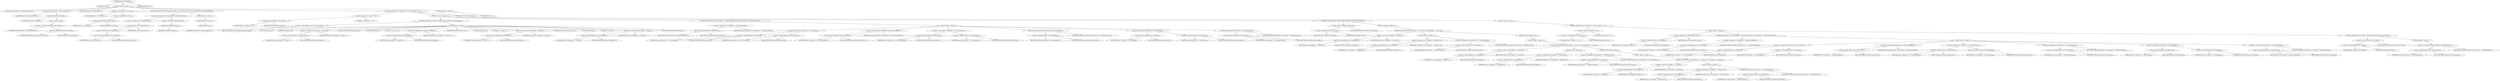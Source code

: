digraph "PredictorSetupDecode" {  
"35899" [label = <(METHOD,PredictorSetupDecode)<SUB>123</SUB>> ]
"35900" [label = <(PARAM,TIFF *tif)<SUB>123</SUB>> ]
"35901" [label = <(BLOCK,&lt;empty&gt;,&lt;empty&gt;)<SUB>124</SUB>> ]
"35902" [label = <(LOCAL,TIFFPredictorState* sp: TIFFPredictorState)<SUB>125</SUB>> ]
"35903" [label = <(&lt;operator&gt;.assignment,*sp = PredictorState(tif))<SUB>125</SUB>> ]
"35904" [label = <(IDENTIFIER,sp,*sp = PredictorState(tif))<SUB>125</SUB>> ]
"35905" [label = <(PredictorState,PredictorState(tif))<SUB>125</SUB>> ]
"35906" [label = <(IDENTIFIER,tif,PredictorState(tif))<SUB>125</SUB>> ]
"35907" [label = <(BLOCK,&lt;empty&gt;,&lt;empty&gt;)> ]
"35908" [label = <(&lt;operator&gt;.cast,(TIFFPredictorState *)(tif)-&gt;tif_data)<SUB>125</SUB>> ]
"35909" [label = <(UNKNOWN,TIFFPredictorState *,TIFFPredictorState *)<SUB>125</SUB>> ]
"35910" [label = <(&lt;operator&gt;.indirectFieldAccess,(tif)-&gt;tif_data)<SUB>125</SUB>> ]
"35911" [label = <(IDENTIFIER,tif,(TIFFPredictorState *)(tif)-&gt;tif_data)<SUB>125</SUB>> ]
"35912" [label = <(FIELD_IDENTIFIER,tif_data,tif_data)<SUB>125</SUB>> ]
"35913" [label = <(LOCAL,TIFFDirectory* td: TIFFDirectory)<SUB>126</SUB>> ]
"35914" [label = <(&lt;operator&gt;.assignment,*td = &amp;tif-&gt;tif_dir)<SUB>126</SUB>> ]
"35915" [label = <(IDENTIFIER,td,*td = &amp;tif-&gt;tif_dir)<SUB>126</SUB>> ]
"35916" [label = <(&lt;operator&gt;.addressOf,&amp;tif-&gt;tif_dir)<SUB>126</SUB>> ]
"35917" [label = <(&lt;operator&gt;.indirectFieldAccess,tif-&gt;tif_dir)<SUB>126</SUB>> ]
"35918" [label = <(IDENTIFIER,tif,*td = &amp;tif-&gt;tif_dir)<SUB>126</SUB>> ]
"35919" [label = <(FIELD_IDENTIFIER,tif_dir,tif_dir)<SUB>126</SUB>> ]
"35920" [label = <(CONTROL_STRUCTURE,if (!(*sp-&gt;setupdecode)(tif) || !PredictorSetup(tif)),if (!(*sp-&gt;setupdecode)(tif) || !PredictorSetup(tif)))<SUB>131</SUB>> ]
"35921" [label = <(&lt;operator&gt;.logicalOr,!(*sp-&gt;setupdecode)(tif) || !PredictorSetup(tif))<SUB>131</SUB>> ]
"35922" [label = <(&lt;operator&gt;.logicalNot,!(*sp-&gt;setupdecode)(tif))<SUB>131</SUB>> ]
"35923" [label = <(*sp-&gt;setupdecode,(*sp-&gt;setupdecode)(tif))<SUB>131</SUB>> ]
"35924" [label = <(&lt;operator&gt;.indirection,*sp-&gt;setupdecode)<SUB>131</SUB>> ]
"35925" [label = <(&lt;operator&gt;.indirectFieldAccess,sp-&gt;setupdecode)<SUB>131</SUB>> ]
"35926" [label = <(IDENTIFIER,sp,(*sp-&gt;setupdecode)(tif))<SUB>131</SUB>> ]
"35927" [label = <(FIELD_IDENTIFIER,setupdecode,setupdecode)<SUB>131</SUB>> ]
"35928" [label = <(IDENTIFIER,tif,(*sp-&gt;setupdecode)(tif))<SUB>131</SUB>> ]
"35929" [label = <(&lt;operator&gt;.logicalNot,!PredictorSetup(tif))<SUB>131</SUB>> ]
"35930" [label = <(PredictorSetup,PredictorSetup(tif))<SUB>131</SUB>> ]
"35931" [label = <(IDENTIFIER,tif,PredictorSetup(tif))<SUB>131</SUB>> ]
"35932" [label = <(BLOCK,&lt;empty&gt;,&lt;empty&gt;)<SUB>132</SUB>> ]
"35933" [label = <(RETURN,return 0;,return 0;)<SUB>132</SUB>> ]
"35934" [label = <(LITERAL,0,return 0;)<SUB>132</SUB>> ]
"35935" [label = <(CONTROL_STRUCTURE,if (sp-&gt;predictor == 2),if (sp-&gt;predictor == 2))<SUB>134</SUB>> ]
"35936" [label = <(&lt;operator&gt;.equals,sp-&gt;predictor == 2)<SUB>134</SUB>> ]
"35937" [label = <(&lt;operator&gt;.indirectFieldAccess,sp-&gt;predictor)<SUB>134</SUB>> ]
"35938" [label = <(IDENTIFIER,sp,sp-&gt;predictor == 2)<SUB>134</SUB>> ]
"35939" [label = <(FIELD_IDENTIFIER,predictor,predictor)<SUB>134</SUB>> ]
"35940" [label = <(LITERAL,2,sp-&gt;predictor == 2)<SUB>134</SUB>> ]
"35941" [label = <(BLOCK,&lt;empty&gt;,&lt;empty&gt;)<SUB>135</SUB>> ]
"35942" [label = <(CONTROL_STRUCTURE,switch(td-&gt;td_bitspersample),switch(td-&gt;td_bitspersample))<SUB>136</SUB>> ]
"35943" [label = <(&lt;operator&gt;.indirectFieldAccess,td-&gt;td_bitspersample)<SUB>136</SUB>> ]
"35944" [label = <(IDENTIFIER,td,switch(td-&gt;td_bitspersample))<SUB>136</SUB>> ]
"35945" [label = <(FIELD_IDENTIFIER,td_bitspersample,td_bitspersample)<SUB>136</SUB>> ]
"35946" [label = <(BLOCK,&lt;empty&gt;,&lt;empty&gt;)<SUB>137</SUB>> ]
"35947" [label = <(JUMP_TARGET,case)<SUB>138</SUB>> ]
"35948" [label = <(LITERAL,8,&lt;empty&gt;)<SUB>138</SUB>> ]
"35949" [label = <(&lt;operator&gt;.assignment,sp-&gt;decodepfunc = horAcc8)<SUB>139</SUB>> ]
"35950" [label = <(&lt;operator&gt;.indirectFieldAccess,sp-&gt;decodepfunc)<SUB>139</SUB>> ]
"35951" [label = <(IDENTIFIER,sp,sp-&gt;decodepfunc = horAcc8)<SUB>139</SUB>> ]
"35952" [label = <(FIELD_IDENTIFIER,decodepfunc,decodepfunc)<SUB>139</SUB>> ]
"35953" [label = <(IDENTIFIER,horAcc8,sp-&gt;decodepfunc = horAcc8)<SUB>139</SUB>> ]
"35954" [label = <(CONTROL_STRUCTURE,break;,break;)<SUB>140</SUB>> ]
"35955" [label = <(JUMP_TARGET,case)<SUB>141</SUB>> ]
"35956" [label = <(LITERAL,16,&lt;empty&gt;)<SUB>141</SUB>> ]
"35957" [label = <(&lt;operator&gt;.assignment,sp-&gt;decodepfunc = horAcc16)<SUB>142</SUB>> ]
"35958" [label = <(&lt;operator&gt;.indirectFieldAccess,sp-&gt;decodepfunc)<SUB>142</SUB>> ]
"35959" [label = <(IDENTIFIER,sp,sp-&gt;decodepfunc = horAcc16)<SUB>142</SUB>> ]
"35960" [label = <(FIELD_IDENTIFIER,decodepfunc,decodepfunc)<SUB>142</SUB>> ]
"35961" [label = <(IDENTIFIER,horAcc16,sp-&gt;decodepfunc = horAcc16)<SUB>142</SUB>> ]
"35962" [label = <(CONTROL_STRUCTURE,break;,break;)<SUB>143</SUB>> ]
"35963" [label = <(JUMP_TARGET,case)<SUB>144</SUB>> ]
"35964" [label = <(LITERAL,32,&lt;empty&gt;)<SUB>144</SUB>> ]
"35965" [label = <(&lt;operator&gt;.assignment,sp-&gt;decodepfunc = horAcc32)<SUB>145</SUB>> ]
"35966" [label = <(&lt;operator&gt;.indirectFieldAccess,sp-&gt;decodepfunc)<SUB>145</SUB>> ]
"35967" [label = <(IDENTIFIER,sp,sp-&gt;decodepfunc = horAcc32)<SUB>145</SUB>> ]
"35968" [label = <(FIELD_IDENTIFIER,decodepfunc,decodepfunc)<SUB>145</SUB>> ]
"35969" [label = <(IDENTIFIER,horAcc32,sp-&gt;decodepfunc = horAcc32)<SUB>145</SUB>> ]
"35970" [label = <(CONTROL_STRUCTURE,break;,break;)<SUB>146</SUB>> ]
"35971" [label = <(JUMP_TARGET,case)<SUB>147</SUB>> ]
"35972" [label = <(LITERAL,64,&lt;empty&gt;)<SUB>147</SUB>> ]
"35973" [label = <(&lt;operator&gt;.assignment,sp-&gt;decodepfunc = horAcc64)<SUB>148</SUB>> ]
"35974" [label = <(&lt;operator&gt;.indirectFieldAccess,sp-&gt;decodepfunc)<SUB>148</SUB>> ]
"35975" [label = <(IDENTIFIER,sp,sp-&gt;decodepfunc = horAcc64)<SUB>148</SUB>> ]
"35976" [label = <(FIELD_IDENTIFIER,decodepfunc,decodepfunc)<SUB>148</SUB>> ]
"35977" [label = <(IDENTIFIER,horAcc64,sp-&gt;decodepfunc = horAcc64)<SUB>148</SUB>> ]
"35978" [label = <(CONTROL_STRUCTURE,break;,break;)<SUB>149</SUB>> ]
"35979" [label = <(CONTROL_STRUCTURE,if (tif-&gt;tif_decoderow != PredictorDecodeRow),if (tif-&gt;tif_decoderow != PredictorDecodeRow))<SUB>155</SUB>> ]
"35980" [label = <(&lt;operator&gt;.notEquals,tif-&gt;tif_decoderow != PredictorDecodeRow)<SUB>155</SUB>> ]
"35981" [label = <(&lt;operator&gt;.indirectFieldAccess,tif-&gt;tif_decoderow)<SUB>155</SUB>> ]
"35982" [label = <(IDENTIFIER,tif,tif-&gt;tif_decoderow != PredictorDecodeRow)<SUB>155</SUB>> ]
"35983" [label = <(FIELD_IDENTIFIER,tif_decoderow,tif_decoderow)<SUB>155</SUB>> ]
"35984" [label = <(IDENTIFIER,PredictorDecodeRow,tif-&gt;tif_decoderow != PredictorDecodeRow)<SUB>155</SUB>> ]
"35985" [label = <(BLOCK,&lt;empty&gt;,&lt;empty&gt;)<SUB>156</SUB>> ]
"35986" [label = <(&lt;operator&gt;.assignment,sp-&gt;decoderow = tif-&gt;tif_decoderow)<SUB>157</SUB>> ]
"35987" [label = <(&lt;operator&gt;.indirectFieldAccess,sp-&gt;decoderow)<SUB>157</SUB>> ]
"35988" [label = <(IDENTIFIER,sp,sp-&gt;decoderow = tif-&gt;tif_decoderow)<SUB>157</SUB>> ]
"35989" [label = <(FIELD_IDENTIFIER,decoderow,decoderow)<SUB>157</SUB>> ]
"35990" [label = <(&lt;operator&gt;.indirectFieldAccess,tif-&gt;tif_decoderow)<SUB>157</SUB>> ]
"35991" [label = <(IDENTIFIER,tif,sp-&gt;decoderow = tif-&gt;tif_decoderow)<SUB>157</SUB>> ]
"35992" [label = <(FIELD_IDENTIFIER,tif_decoderow,tif_decoderow)<SUB>157</SUB>> ]
"35993" [label = <(&lt;operator&gt;.assignment,tif-&gt;tif_decoderow = PredictorDecodeRow)<SUB>158</SUB>> ]
"35994" [label = <(&lt;operator&gt;.indirectFieldAccess,tif-&gt;tif_decoderow)<SUB>158</SUB>> ]
"35995" [label = <(IDENTIFIER,tif,tif-&gt;tif_decoderow = PredictorDecodeRow)<SUB>158</SUB>> ]
"35996" [label = <(FIELD_IDENTIFIER,tif_decoderow,tif_decoderow)<SUB>158</SUB>> ]
"35997" [label = <(IDENTIFIER,PredictorDecodeRow,tif-&gt;tif_decoderow = PredictorDecodeRow)<SUB>158</SUB>> ]
"35998" [label = <(&lt;operator&gt;.assignment,sp-&gt;decodestrip = tif-&gt;tif_decodestrip)<SUB>159</SUB>> ]
"35999" [label = <(&lt;operator&gt;.indirectFieldAccess,sp-&gt;decodestrip)<SUB>159</SUB>> ]
"36000" [label = <(IDENTIFIER,sp,sp-&gt;decodestrip = tif-&gt;tif_decodestrip)<SUB>159</SUB>> ]
"36001" [label = <(FIELD_IDENTIFIER,decodestrip,decodestrip)<SUB>159</SUB>> ]
"36002" [label = <(&lt;operator&gt;.indirectFieldAccess,tif-&gt;tif_decodestrip)<SUB>159</SUB>> ]
"36003" [label = <(IDENTIFIER,tif,sp-&gt;decodestrip = tif-&gt;tif_decodestrip)<SUB>159</SUB>> ]
"36004" [label = <(FIELD_IDENTIFIER,tif_decodestrip,tif_decodestrip)<SUB>159</SUB>> ]
"36005" [label = <(&lt;operator&gt;.assignment,tif-&gt;tif_decodestrip = PredictorDecodeTile)<SUB>160</SUB>> ]
"36006" [label = <(&lt;operator&gt;.indirectFieldAccess,tif-&gt;tif_decodestrip)<SUB>160</SUB>> ]
"36007" [label = <(IDENTIFIER,tif,tif-&gt;tif_decodestrip = PredictorDecodeTile)<SUB>160</SUB>> ]
"36008" [label = <(FIELD_IDENTIFIER,tif_decodestrip,tif_decodestrip)<SUB>160</SUB>> ]
"36009" [label = <(IDENTIFIER,PredictorDecodeTile,tif-&gt;tif_decodestrip = PredictorDecodeTile)<SUB>160</SUB>> ]
"36010" [label = <(&lt;operator&gt;.assignment,sp-&gt;decodetile = tif-&gt;tif_decodetile)<SUB>161</SUB>> ]
"36011" [label = <(&lt;operator&gt;.indirectFieldAccess,sp-&gt;decodetile)<SUB>161</SUB>> ]
"36012" [label = <(IDENTIFIER,sp,sp-&gt;decodetile = tif-&gt;tif_decodetile)<SUB>161</SUB>> ]
"36013" [label = <(FIELD_IDENTIFIER,decodetile,decodetile)<SUB>161</SUB>> ]
"36014" [label = <(&lt;operator&gt;.indirectFieldAccess,tif-&gt;tif_decodetile)<SUB>161</SUB>> ]
"36015" [label = <(IDENTIFIER,tif,sp-&gt;decodetile = tif-&gt;tif_decodetile)<SUB>161</SUB>> ]
"36016" [label = <(FIELD_IDENTIFIER,tif_decodetile,tif_decodetile)<SUB>161</SUB>> ]
"36017" [label = <(&lt;operator&gt;.assignment,tif-&gt;tif_decodetile = PredictorDecodeTile)<SUB>162</SUB>> ]
"36018" [label = <(&lt;operator&gt;.indirectFieldAccess,tif-&gt;tif_decodetile)<SUB>162</SUB>> ]
"36019" [label = <(IDENTIFIER,tif,tif-&gt;tif_decodetile = PredictorDecodeTile)<SUB>162</SUB>> ]
"36020" [label = <(FIELD_IDENTIFIER,tif_decodetile,tif_decodetile)<SUB>162</SUB>> ]
"36021" [label = <(IDENTIFIER,PredictorDecodeTile,tif-&gt;tif_decodetile = PredictorDecodeTile)<SUB>162</SUB>> ]
"36022" [label = <(CONTROL_STRUCTURE,if (tif-&gt;tif_flags &amp; TIFF_SWAB),if (tif-&gt;tif_flags &amp; TIFF_SWAB))<SUB>172</SUB>> ]
"36023" [label = <(&lt;operator&gt;.and,tif-&gt;tif_flags &amp; TIFF_SWAB)<SUB>172</SUB>> ]
"36024" [label = <(&lt;operator&gt;.indirectFieldAccess,tif-&gt;tif_flags)<SUB>172</SUB>> ]
"36025" [label = <(IDENTIFIER,tif,tif-&gt;tif_flags &amp; TIFF_SWAB)<SUB>172</SUB>> ]
"36026" [label = <(FIELD_IDENTIFIER,tif_flags,tif_flags)<SUB>172</SUB>> ]
"36027" [label = <(IDENTIFIER,TIFF_SWAB,tif-&gt;tif_flags &amp; TIFF_SWAB)<SUB>172</SUB>> ]
"36028" [label = <(BLOCK,&lt;empty&gt;,&lt;empty&gt;)<SUB>173</SUB>> ]
"36029" [label = <(CONTROL_STRUCTURE,if (sp-&gt;decodepfunc == horAcc16),if (sp-&gt;decodepfunc == horAcc16))<SUB>174</SUB>> ]
"36030" [label = <(&lt;operator&gt;.equals,sp-&gt;decodepfunc == horAcc16)<SUB>174</SUB>> ]
"36031" [label = <(&lt;operator&gt;.indirectFieldAccess,sp-&gt;decodepfunc)<SUB>174</SUB>> ]
"36032" [label = <(IDENTIFIER,sp,sp-&gt;decodepfunc == horAcc16)<SUB>174</SUB>> ]
"36033" [label = <(FIELD_IDENTIFIER,decodepfunc,decodepfunc)<SUB>174</SUB>> ]
"36034" [label = <(IDENTIFIER,horAcc16,sp-&gt;decodepfunc == horAcc16)<SUB>174</SUB>> ]
"36035" [label = <(BLOCK,&lt;empty&gt;,&lt;empty&gt;)<SUB>175</SUB>> ]
"36036" [label = <(&lt;operator&gt;.assignment,sp-&gt;decodepfunc = swabHorAcc16)<SUB>176</SUB>> ]
"36037" [label = <(&lt;operator&gt;.indirectFieldAccess,sp-&gt;decodepfunc)<SUB>176</SUB>> ]
"36038" [label = <(IDENTIFIER,sp,sp-&gt;decodepfunc = swabHorAcc16)<SUB>176</SUB>> ]
"36039" [label = <(FIELD_IDENTIFIER,decodepfunc,decodepfunc)<SUB>176</SUB>> ]
"36040" [label = <(IDENTIFIER,swabHorAcc16,sp-&gt;decodepfunc = swabHorAcc16)<SUB>176</SUB>> ]
"36041" [label = <(&lt;operator&gt;.assignment,tif-&gt;tif_postdecode = _TIFFNoPostDecode)<SUB>177</SUB>> ]
"36042" [label = <(&lt;operator&gt;.indirectFieldAccess,tif-&gt;tif_postdecode)<SUB>177</SUB>> ]
"36043" [label = <(IDENTIFIER,tif,tif-&gt;tif_postdecode = _TIFFNoPostDecode)<SUB>177</SUB>> ]
"36044" [label = <(FIELD_IDENTIFIER,tif_postdecode,tif_postdecode)<SUB>177</SUB>> ]
"36045" [label = <(IDENTIFIER,_TIFFNoPostDecode,tif-&gt;tif_postdecode = _TIFFNoPostDecode)<SUB>177</SUB>> ]
"36046" [label = <(CONTROL_STRUCTURE,else,else)<SUB>179</SUB>> ]
"36047" [label = <(BLOCK,&lt;empty&gt;,&lt;empty&gt;)<SUB>179</SUB>> ]
"36048" [label = <(CONTROL_STRUCTURE,if (sp-&gt;decodepfunc == horAcc32),if (sp-&gt;decodepfunc == horAcc32))<SUB>179</SUB>> ]
"36049" [label = <(&lt;operator&gt;.equals,sp-&gt;decodepfunc == horAcc32)<SUB>179</SUB>> ]
"36050" [label = <(&lt;operator&gt;.indirectFieldAccess,sp-&gt;decodepfunc)<SUB>179</SUB>> ]
"36051" [label = <(IDENTIFIER,sp,sp-&gt;decodepfunc == horAcc32)<SUB>179</SUB>> ]
"36052" [label = <(FIELD_IDENTIFIER,decodepfunc,decodepfunc)<SUB>179</SUB>> ]
"36053" [label = <(IDENTIFIER,horAcc32,sp-&gt;decodepfunc == horAcc32)<SUB>179</SUB>> ]
"36054" [label = <(BLOCK,&lt;empty&gt;,&lt;empty&gt;)<SUB>180</SUB>> ]
"36055" [label = <(&lt;operator&gt;.assignment,sp-&gt;decodepfunc = swabHorAcc32)<SUB>181</SUB>> ]
"36056" [label = <(&lt;operator&gt;.indirectFieldAccess,sp-&gt;decodepfunc)<SUB>181</SUB>> ]
"36057" [label = <(IDENTIFIER,sp,sp-&gt;decodepfunc = swabHorAcc32)<SUB>181</SUB>> ]
"36058" [label = <(FIELD_IDENTIFIER,decodepfunc,decodepfunc)<SUB>181</SUB>> ]
"36059" [label = <(IDENTIFIER,swabHorAcc32,sp-&gt;decodepfunc = swabHorAcc32)<SUB>181</SUB>> ]
"36060" [label = <(&lt;operator&gt;.assignment,tif-&gt;tif_postdecode = _TIFFNoPostDecode)<SUB>182</SUB>> ]
"36061" [label = <(&lt;operator&gt;.indirectFieldAccess,tif-&gt;tif_postdecode)<SUB>182</SUB>> ]
"36062" [label = <(IDENTIFIER,tif,tif-&gt;tif_postdecode = _TIFFNoPostDecode)<SUB>182</SUB>> ]
"36063" [label = <(FIELD_IDENTIFIER,tif_postdecode,tif_postdecode)<SUB>182</SUB>> ]
"36064" [label = <(IDENTIFIER,_TIFFNoPostDecode,tif-&gt;tif_postdecode = _TIFFNoPostDecode)<SUB>182</SUB>> ]
"36065" [label = <(CONTROL_STRUCTURE,else,else)<SUB>184</SUB>> ]
"36066" [label = <(BLOCK,&lt;empty&gt;,&lt;empty&gt;)<SUB>184</SUB>> ]
"36067" [label = <(CONTROL_STRUCTURE,if (sp-&gt;decodepfunc == horAcc64),if (sp-&gt;decodepfunc == horAcc64))<SUB>184</SUB>> ]
"36068" [label = <(&lt;operator&gt;.equals,sp-&gt;decodepfunc == horAcc64)<SUB>184</SUB>> ]
"36069" [label = <(&lt;operator&gt;.indirectFieldAccess,sp-&gt;decodepfunc)<SUB>184</SUB>> ]
"36070" [label = <(IDENTIFIER,sp,sp-&gt;decodepfunc == horAcc64)<SUB>184</SUB>> ]
"36071" [label = <(FIELD_IDENTIFIER,decodepfunc,decodepfunc)<SUB>184</SUB>> ]
"36072" [label = <(IDENTIFIER,horAcc64,sp-&gt;decodepfunc == horAcc64)<SUB>184</SUB>> ]
"36073" [label = <(BLOCK,&lt;empty&gt;,&lt;empty&gt;)<SUB>185</SUB>> ]
"36074" [label = <(&lt;operator&gt;.assignment,sp-&gt;decodepfunc = swabHorAcc64)<SUB>186</SUB>> ]
"36075" [label = <(&lt;operator&gt;.indirectFieldAccess,sp-&gt;decodepfunc)<SUB>186</SUB>> ]
"36076" [label = <(IDENTIFIER,sp,sp-&gt;decodepfunc = swabHorAcc64)<SUB>186</SUB>> ]
"36077" [label = <(FIELD_IDENTIFIER,decodepfunc,decodepfunc)<SUB>186</SUB>> ]
"36078" [label = <(IDENTIFIER,swabHorAcc64,sp-&gt;decodepfunc = swabHorAcc64)<SUB>186</SUB>> ]
"36079" [label = <(&lt;operator&gt;.assignment,tif-&gt;tif_postdecode = _TIFFNoPostDecode)<SUB>187</SUB>> ]
"36080" [label = <(&lt;operator&gt;.indirectFieldAccess,tif-&gt;tif_postdecode)<SUB>187</SUB>> ]
"36081" [label = <(IDENTIFIER,tif,tif-&gt;tif_postdecode = _TIFFNoPostDecode)<SUB>187</SUB>> ]
"36082" [label = <(FIELD_IDENTIFIER,tif_postdecode,tif_postdecode)<SUB>187</SUB>> ]
"36083" [label = <(IDENTIFIER,_TIFFNoPostDecode,tif-&gt;tif_postdecode = _TIFFNoPostDecode)<SUB>187</SUB>> ]
"36084" [label = <(CONTROL_STRUCTURE,else,else)<SUB>192</SUB>> ]
"36085" [label = <(BLOCK,&lt;empty&gt;,&lt;empty&gt;)<SUB>192</SUB>> ]
"36086" [label = <(CONTROL_STRUCTURE,if (sp-&gt;predictor == 3),if (sp-&gt;predictor == 3))<SUB>192</SUB>> ]
"36087" [label = <(&lt;operator&gt;.equals,sp-&gt;predictor == 3)<SUB>192</SUB>> ]
"36088" [label = <(&lt;operator&gt;.indirectFieldAccess,sp-&gt;predictor)<SUB>192</SUB>> ]
"36089" [label = <(IDENTIFIER,sp,sp-&gt;predictor == 3)<SUB>192</SUB>> ]
"36090" [label = <(FIELD_IDENTIFIER,predictor,predictor)<SUB>192</SUB>> ]
"36091" [label = <(LITERAL,3,sp-&gt;predictor == 3)<SUB>192</SUB>> ]
"36092" [label = <(BLOCK,&lt;empty&gt;,&lt;empty&gt;)<SUB>193</SUB>> ]
"36093" [label = <(&lt;operator&gt;.assignment,sp-&gt;decodepfunc = fpAcc)<SUB>194</SUB>> ]
"36094" [label = <(&lt;operator&gt;.indirectFieldAccess,sp-&gt;decodepfunc)<SUB>194</SUB>> ]
"36095" [label = <(IDENTIFIER,sp,sp-&gt;decodepfunc = fpAcc)<SUB>194</SUB>> ]
"36096" [label = <(FIELD_IDENTIFIER,decodepfunc,decodepfunc)<SUB>194</SUB>> ]
"36097" [label = <(IDENTIFIER,fpAcc,sp-&gt;decodepfunc = fpAcc)<SUB>194</SUB>> ]
"36098" [label = <(CONTROL_STRUCTURE,if (tif-&gt;tif_decoderow != PredictorDecodeRow),if (tif-&gt;tif_decoderow != PredictorDecodeRow))<SUB>199</SUB>> ]
"36099" [label = <(&lt;operator&gt;.notEquals,tif-&gt;tif_decoderow != PredictorDecodeRow)<SUB>199</SUB>> ]
"36100" [label = <(&lt;operator&gt;.indirectFieldAccess,tif-&gt;tif_decoderow)<SUB>199</SUB>> ]
"36101" [label = <(IDENTIFIER,tif,tif-&gt;tif_decoderow != PredictorDecodeRow)<SUB>199</SUB>> ]
"36102" [label = <(FIELD_IDENTIFIER,tif_decoderow,tif_decoderow)<SUB>199</SUB>> ]
"36103" [label = <(IDENTIFIER,PredictorDecodeRow,tif-&gt;tif_decoderow != PredictorDecodeRow)<SUB>199</SUB>> ]
"36104" [label = <(BLOCK,&lt;empty&gt;,&lt;empty&gt;)<SUB>200</SUB>> ]
"36105" [label = <(&lt;operator&gt;.assignment,sp-&gt;decoderow = tif-&gt;tif_decoderow)<SUB>201</SUB>> ]
"36106" [label = <(&lt;operator&gt;.indirectFieldAccess,sp-&gt;decoderow)<SUB>201</SUB>> ]
"36107" [label = <(IDENTIFIER,sp,sp-&gt;decoderow = tif-&gt;tif_decoderow)<SUB>201</SUB>> ]
"36108" [label = <(FIELD_IDENTIFIER,decoderow,decoderow)<SUB>201</SUB>> ]
"36109" [label = <(&lt;operator&gt;.indirectFieldAccess,tif-&gt;tif_decoderow)<SUB>201</SUB>> ]
"36110" [label = <(IDENTIFIER,tif,sp-&gt;decoderow = tif-&gt;tif_decoderow)<SUB>201</SUB>> ]
"36111" [label = <(FIELD_IDENTIFIER,tif_decoderow,tif_decoderow)<SUB>201</SUB>> ]
"36112" [label = <(&lt;operator&gt;.assignment,tif-&gt;tif_decoderow = PredictorDecodeRow)<SUB>202</SUB>> ]
"36113" [label = <(&lt;operator&gt;.indirectFieldAccess,tif-&gt;tif_decoderow)<SUB>202</SUB>> ]
"36114" [label = <(IDENTIFIER,tif,tif-&gt;tif_decoderow = PredictorDecodeRow)<SUB>202</SUB>> ]
"36115" [label = <(FIELD_IDENTIFIER,tif_decoderow,tif_decoderow)<SUB>202</SUB>> ]
"36116" [label = <(IDENTIFIER,PredictorDecodeRow,tif-&gt;tif_decoderow = PredictorDecodeRow)<SUB>202</SUB>> ]
"36117" [label = <(&lt;operator&gt;.assignment,sp-&gt;decodestrip = tif-&gt;tif_decodestrip)<SUB>203</SUB>> ]
"36118" [label = <(&lt;operator&gt;.indirectFieldAccess,sp-&gt;decodestrip)<SUB>203</SUB>> ]
"36119" [label = <(IDENTIFIER,sp,sp-&gt;decodestrip = tif-&gt;tif_decodestrip)<SUB>203</SUB>> ]
"36120" [label = <(FIELD_IDENTIFIER,decodestrip,decodestrip)<SUB>203</SUB>> ]
"36121" [label = <(&lt;operator&gt;.indirectFieldAccess,tif-&gt;tif_decodestrip)<SUB>203</SUB>> ]
"36122" [label = <(IDENTIFIER,tif,sp-&gt;decodestrip = tif-&gt;tif_decodestrip)<SUB>203</SUB>> ]
"36123" [label = <(FIELD_IDENTIFIER,tif_decodestrip,tif_decodestrip)<SUB>203</SUB>> ]
"36124" [label = <(&lt;operator&gt;.assignment,tif-&gt;tif_decodestrip = PredictorDecodeTile)<SUB>204</SUB>> ]
"36125" [label = <(&lt;operator&gt;.indirectFieldAccess,tif-&gt;tif_decodestrip)<SUB>204</SUB>> ]
"36126" [label = <(IDENTIFIER,tif,tif-&gt;tif_decodestrip = PredictorDecodeTile)<SUB>204</SUB>> ]
"36127" [label = <(FIELD_IDENTIFIER,tif_decodestrip,tif_decodestrip)<SUB>204</SUB>> ]
"36128" [label = <(IDENTIFIER,PredictorDecodeTile,tif-&gt;tif_decodestrip = PredictorDecodeTile)<SUB>204</SUB>> ]
"36129" [label = <(&lt;operator&gt;.assignment,sp-&gt;decodetile = tif-&gt;tif_decodetile)<SUB>205</SUB>> ]
"36130" [label = <(&lt;operator&gt;.indirectFieldAccess,sp-&gt;decodetile)<SUB>205</SUB>> ]
"36131" [label = <(IDENTIFIER,sp,sp-&gt;decodetile = tif-&gt;tif_decodetile)<SUB>205</SUB>> ]
"36132" [label = <(FIELD_IDENTIFIER,decodetile,decodetile)<SUB>205</SUB>> ]
"36133" [label = <(&lt;operator&gt;.indirectFieldAccess,tif-&gt;tif_decodetile)<SUB>205</SUB>> ]
"36134" [label = <(IDENTIFIER,tif,sp-&gt;decodetile = tif-&gt;tif_decodetile)<SUB>205</SUB>> ]
"36135" [label = <(FIELD_IDENTIFIER,tif_decodetile,tif_decodetile)<SUB>205</SUB>> ]
"36136" [label = <(&lt;operator&gt;.assignment,tif-&gt;tif_decodetile = PredictorDecodeTile)<SUB>206</SUB>> ]
"36137" [label = <(&lt;operator&gt;.indirectFieldAccess,tif-&gt;tif_decodetile)<SUB>206</SUB>> ]
"36138" [label = <(IDENTIFIER,tif,tif-&gt;tif_decodetile = PredictorDecodeTile)<SUB>206</SUB>> ]
"36139" [label = <(FIELD_IDENTIFIER,tif_decodetile,tif_decodetile)<SUB>206</SUB>> ]
"36140" [label = <(IDENTIFIER,PredictorDecodeTile,tif-&gt;tif_decodetile = PredictorDecodeTile)<SUB>206</SUB>> ]
"36141" [label = <(CONTROL_STRUCTURE,if (tif-&gt;tif_flags &amp; TIFF_SWAB),if (tif-&gt;tif_flags &amp; TIFF_SWAB))<SUB>213</SUB>> ]
"36142" [label = <(&lt;operator&gt;.and,tif-&gt;tif_flags &amp; TIFF_SWAB)<SUB>213</SUB>> ]
"36143" [label = <(&lt;operator&gt;.indirectFieldAccess,tif-&gt;tif_flags)<SUB>213</SUB>> ]
"36144" [label = <(IDENTIFIER,tif,tif-&gt;tif_flags &amp; TIFF_SWAB)<SUB>213</SUB>> ]
"36145" [label = <(FIELD_IDENTIFIER,tif_flags,tif_flags)<SUB>213</SUB>> ]
"36146" [label = <(IDENTIFIER,TIFF_SWAB,tif-&gt;tif_flags &amp; TIFF_SWAB)<SUB>213</SUB>> ]
"36147" [label = <(BLOCK,&lt;empty&gt;,&lt;empty&gt;)<SUB>214</SUB>> ]
"36148" [label = <(&lt;operator&gt;.assignment,tif-&gt;tif_postdecode = _TIFFNoPostDecode)<SUB>215</SUB>> ]
"36149" [label = <(&lt;operator&gt;.indirectFieldAccess,tif-&gt;tif_postdecode)<SUB>215</SUB>> ]
"36150" [label = <(IDENTIFIER,tif,tif-&gt;tif_postdecode = _TIFFNoPostDecode)<SUB>215</SUB>> ]
"36151" [label = <(FIELD_IDENTIFIER,tif_postdecode,tif_postdecode)<SUB>215</SUB>> ]
"36152" [label = <(IDENTIFIER,_TIFFNoPostDecode,tif-&gt;tif_postdecode = _TIFFNoPostDecode)<SUB>215</SUB>> ]
"36153" [label = <(RETURN,return 1;,return 1;)<SUB>223</SUB>> ]
"36154" [label = <(LITERAL,1,return 1;)<SUB>223</SUB>> ]
"36155" [label = <(METHOD_RETURN,int)<SUB>123</SUB>> ]
  "35899" -> "35900" 
  "35899" -> "35901" 
  "35899" -> "36155" 
  "35901" -> "35902" 
  "35901" -> "35903" 
  "35901" -> "35913" 
  "35901" -> "35914" 
  "35901" -> "35920" 
  "35901" -> "35935" 
  "35901" -> "36153" 
  "35903" -> "35904" 
  "35903" -> "35905" 
  "35905" -> "35906" 
  "35905" -> "35907" 
  "35907" -> "35908" 
  "35908" -> "35909" 
  "35908" -> "35910" 
  "35910" -> "35911" 
  "35910" -> "35912" 
  "35914" -> "35915" 
  "35914" -> "35916" 
  "35916" -> "35917" 
  "35917" -> "35918" 
  "35917" -> "35919" 
  "35920" -> "35921" 
  "35920" -> "35932" 
  "35921" -> "35922" 
  "35921" -> "35929" 
  "35922" -> "35923" 
  "35923" -> "35924" 
  "35923" -> "35928" 
  "35924" -> "35925" 
  "35925" -> "35926" 
  "35925" -> "35927" 
  "35929" -> "35930" 
  "35930" -> "35931" 
  "35932" -> "35933" 
  "35933" -> "35934" 
  "35935" -> "35936" 
  "35935" -> "35941" 
  "35935" -> "36084" 
  "35936" -> "35937" 
  "35936" -> "35940" 
  "35937" -> "35938" 
  "35937" -> "35939" 
  "35941" -> "35942" 
  "35941" -> "35979" 
  "35941" -> "36022" 
  "35942" -> "35943" 
  "35942" -> "35946" 
  "35943" -> "35944" 
  "35943" -> "35945" 
  "35946" -> "35947" 
  "35946" -> "35948" 
  "35946" -> "35949" 
  "35946" -> "35954" 
  "35946" -> "35955" 
  "35946" -> "35956" 
  "35946" -> "35957" 
  "35946" -> "35962" 
  "35946" -> "35963" 
  "35946" -> "35964" 
  "35946" -> "35965" 
  "35946" -> "35970" 
  "35946" -> "35971" 
  "35946" -> "35972" 
  "35946" -> "35973" 
  "35946" -> "35978" 
  "35949" -> "35950" 
  "35949" -> "35953" 
  "35950" -> "35951" 
  "35950" -> "35952" 
  "35957" -> "35958" 
  "35957" -> "35961" 
  "35958" -> "35959" 
  "35958" -> "35960" 
  "35965" -> "35966" 
  "35965" -> "35969" 
  "35966" -> "35967" 
  "35966" -> "35968" 
  "35973" -> "35974" 
  "35973" -> "35977" 
  "35974" -> "35975" 
  "35974" -> "35976" 
  "35979" -> "35980" 
  "35979" -> "35985" 
  "35980" -> "35981" 
  "35980" -> "35984" 
  "35981" -> "35982" 
  "35981" -> "35983" 
  "35985" -> "35986" 
  "35985" -> "35993" 
  "35985" -> "35998" 
  "35985" -> "36005" 
  "35985" -> "36010" 
  "35985" -> "36017" 
  "35986" -> "35987" 
  "35986" -> "35990" 
  "35987" -> "35988" 
  "35987" -> "35989" 
  "35990" -> "35991" 
  "35990" -> "35992" 
  "35993" -> "35994" 
  "35993" -> "35997" 
  "35994" -> "35995" 
  "35994" -> "35996" 
  "35998" -> "35999" 
  "35998" -> "36002" 
  "35999" -> "36000" 
  "35999" -> "36001" 
  "36002" -> "36003" 
  "36002" -> "36004" 
  "36005" -> "36006" 
  "36005" -> "36009" 
  "36006" -> "36007" 
  "36006" -> "36008" 
  "36010" -> "36011" 
  "36010" -> "36014" 
  "36011" -> "36012" 
  "36011" -> "36013" 
  "36014" -> "36015" 
  "36014" -> "36016" 
  "36017" -> "36018" 
  "36017" -> "36021" 
  "36018" -> "36019" 
  "36018" -> "36020" 
  "36022" -> "36023" 
  "36022" -> "36028" 
  "36023" -> "36024" 
  "36023" -> "36027" 
  "36024" -> "36025" 
  "36024" -> "36026" 
  "36028" -> "36029" 
  "36029" -> "36030" 
  "36029" -> "36035" 
  "36029" -> "36046" 
  "36030" -> "36031" 
  "36030" -> "36034" 
  "36031" -> "36032" 
  "36031" -> "36033" 
  "36035" -> "36036" 
  "36035" -> "36041" 
  "36036" -> "36037" 
  "36036" -> "36040" 
  "36037" -> "36038" 
  "36037" -> "36039" 
  "36041" -> "36042" 
  "36041" -> "36045" 
  "36042" -> "36043" 
  "36042" -> "36044" 
  "36046" -> "36047" 
  "36047" -> "36048" 
  "36048" -> "36049" 
  "36048" -> "36054" 
  "36048" -> "36065" 
  "36049" -> "36050" 
  "36049" -> "36053" 
  "36050" -> "36051" 
  "36050" -> "36052" 
  "36054" -> "36055" 
  "36054" -> "36060" 
  "36055" -> "36056" 
  "36055" -> "36059" 
  "36056" -> "36057" 
  "36056" -> "36058" 
  "36060" -> "36061" 
  "36060" -> "36064" 
  "36061" -> "36062" 
  "36061" -> "36063" 
  "36065" -> "36066" 
  "36066" -> "36067" 
  "36067" -> "36068" 
  "36067" -> "36073" 
  "36068" -> "36069" 
  "36068" -> "36072" 
  "36069" -> "36070" 
  "36069" -> "36071" 
  "36073" -> "36074" 
  "36073" -> "36079" 
  "36074" -> "36075" 
  "36074" -> "36078" 
  "36075" -> "36076" 
  "36075" -> "36077" 
  "36079" -> "36080" 
  "36079" -> "36083" 
  "36080" -> "36081" 
  "36080" -> "36082" 
  "36084" -> "36085" 
  "36085" -> "36086" 
  "36086" -> "36087" 
  "36086" -> "36092" 
  "36087" -> "36088" 
  "36087" -> "36091" 
  "36088" -> "36089" 
  "36088" -> "36090" 
  "36092" -> "36093" 
  "36092" -> "36098" 
  "36092" -> "36141" 
  "36093" -> "36094" 
  "36093" -> "36097" 
  "36094" -> "36095" 
  "36094" -> "36096" 
  "36098" -> "36099" 
  "36098" -> "36104" 
  "36099" -> "36100" 
  "36099" -> "36103" 
  "36100" -> "36101" 
  "36100" -> "36102" 
  "36104" -> "36105" 
  "36104" -> "36112" 
  "36104" -> "36117" 
  "36104" -> "36124" 
  "36104" -> "36129" 
  "36104" -> "36136" 
  "36105" -> "36106" 
  "36105" -> "36109" 
  "36106" -> "36107" 
  "36106" -> "36108" 
  "36109" -> "36110" 
  "36109" -> "36111" 
  "36112" -> "36113" 
  "36112" -> "36116" 
  "36113" -> "36114" 
  "36113" -> "36115" 
  "36117" -> "36118" 
  "36117" -> "36121" 
  "36118" -> "36119" 
  "36118" -> "36120" 
  "36121" -> "36122" 
  "36121" -> "36123" 
  "36124" -> "36125" 
  "36124" -> "36128" 
  "36125" -> "36126" 
  "36125" -> "36127" 
  "36129" -> "36130" 
  "36129" -> "36133" 
  "36130" -> "36131" 
  "36130" -> "36132" 
  "36133" -> "36134" 
  "36133" -> "36135" 
  "36136" -> "36137" 
  "36136" -> "36140" 
  "36137" -> "36138" 
  "36137" -> "36139" 
  "36141" -> "36142" 
  "36141" -> "36147" 
  "36142" -> "36143" 
  "36142" -> "36146" 
  "36143" -> "36144" 
  "36143" -> "36145" 
  "36147" -> "36148" 
  "36148" -> "36149" 
  "36148" -> "36152" 
  "36149" -> "36150" 
  "36149" -> "36151" 
  "36153" -> "36154" 
}
